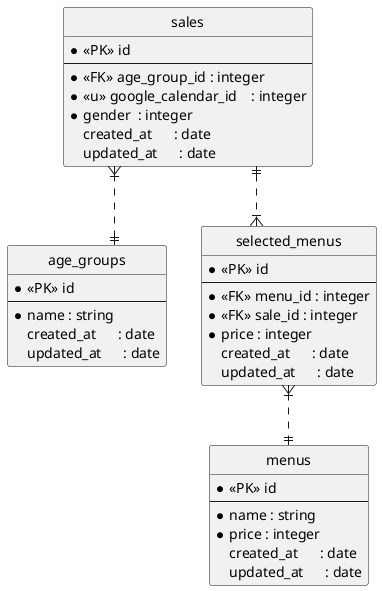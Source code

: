 @startuml test
hide circle
skinparam linetype ortho

entity "sales" as sales {
    * <<PK>> id
    --
    * <<FK>> age_group_id : integer
    * <<u>> google_calendar_id    : integer
    * gender  : integer
    created_at      : date
    updated_at      : date
}

entity "age_groups" as age_groups {
    * <<PK>> id
    --
    * name : string
    created_at      : date
    updated_at      : date
}

entity "selected_menus" as selected_menus {
    * <<PK>> id
    --
    * <<FK>> menu_id : integer
    * <<FK>> sale_id : integer
    * price : integer
    created_at      : date
    updated_at      : date
}


entity "menus" as menus {
    * <<PK>> id
    --
    * name : string
    * price : integer
    created_at      : date
    updated_at      : date
}

sales }|..|| age_groups
sales ||..|{ selected_menus
selected_menus }|..|| menus

@enduml
